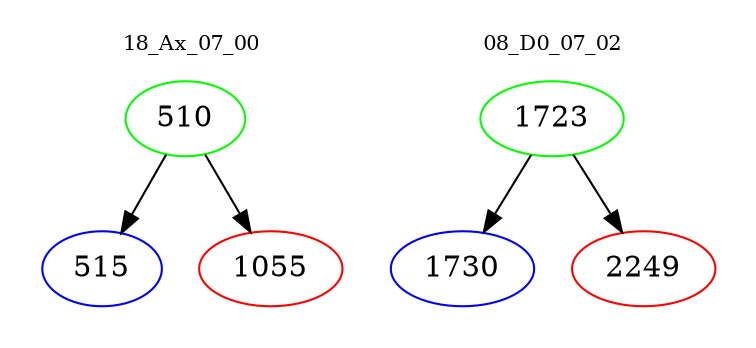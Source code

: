 digraph{
subgraph cluster_0 {
color = white
label = "18_Ax_07_00";
fontsize=10;
T0_510 [label="510", color="green"]
T0_510 -> T0_515 [color="black"]
T0_515 [label="515", color="blue"]
T0_510 -> T0_1055 [color="black"]
T0_1055 [label="1055", color="red"]
}
subgraph cluster_1 {
color = white
label = "08_D0_07_02";
fontsize=10;
T1_1723 [label="1723", color="green"]
T1_1723 -> T1_1730 [color="black"]
T1_1730 [label="1730", color="blue"]
T1_1723 -> T1_2249 [color="black"]
T1_2249 [label="2249", color="red"]
}
}
